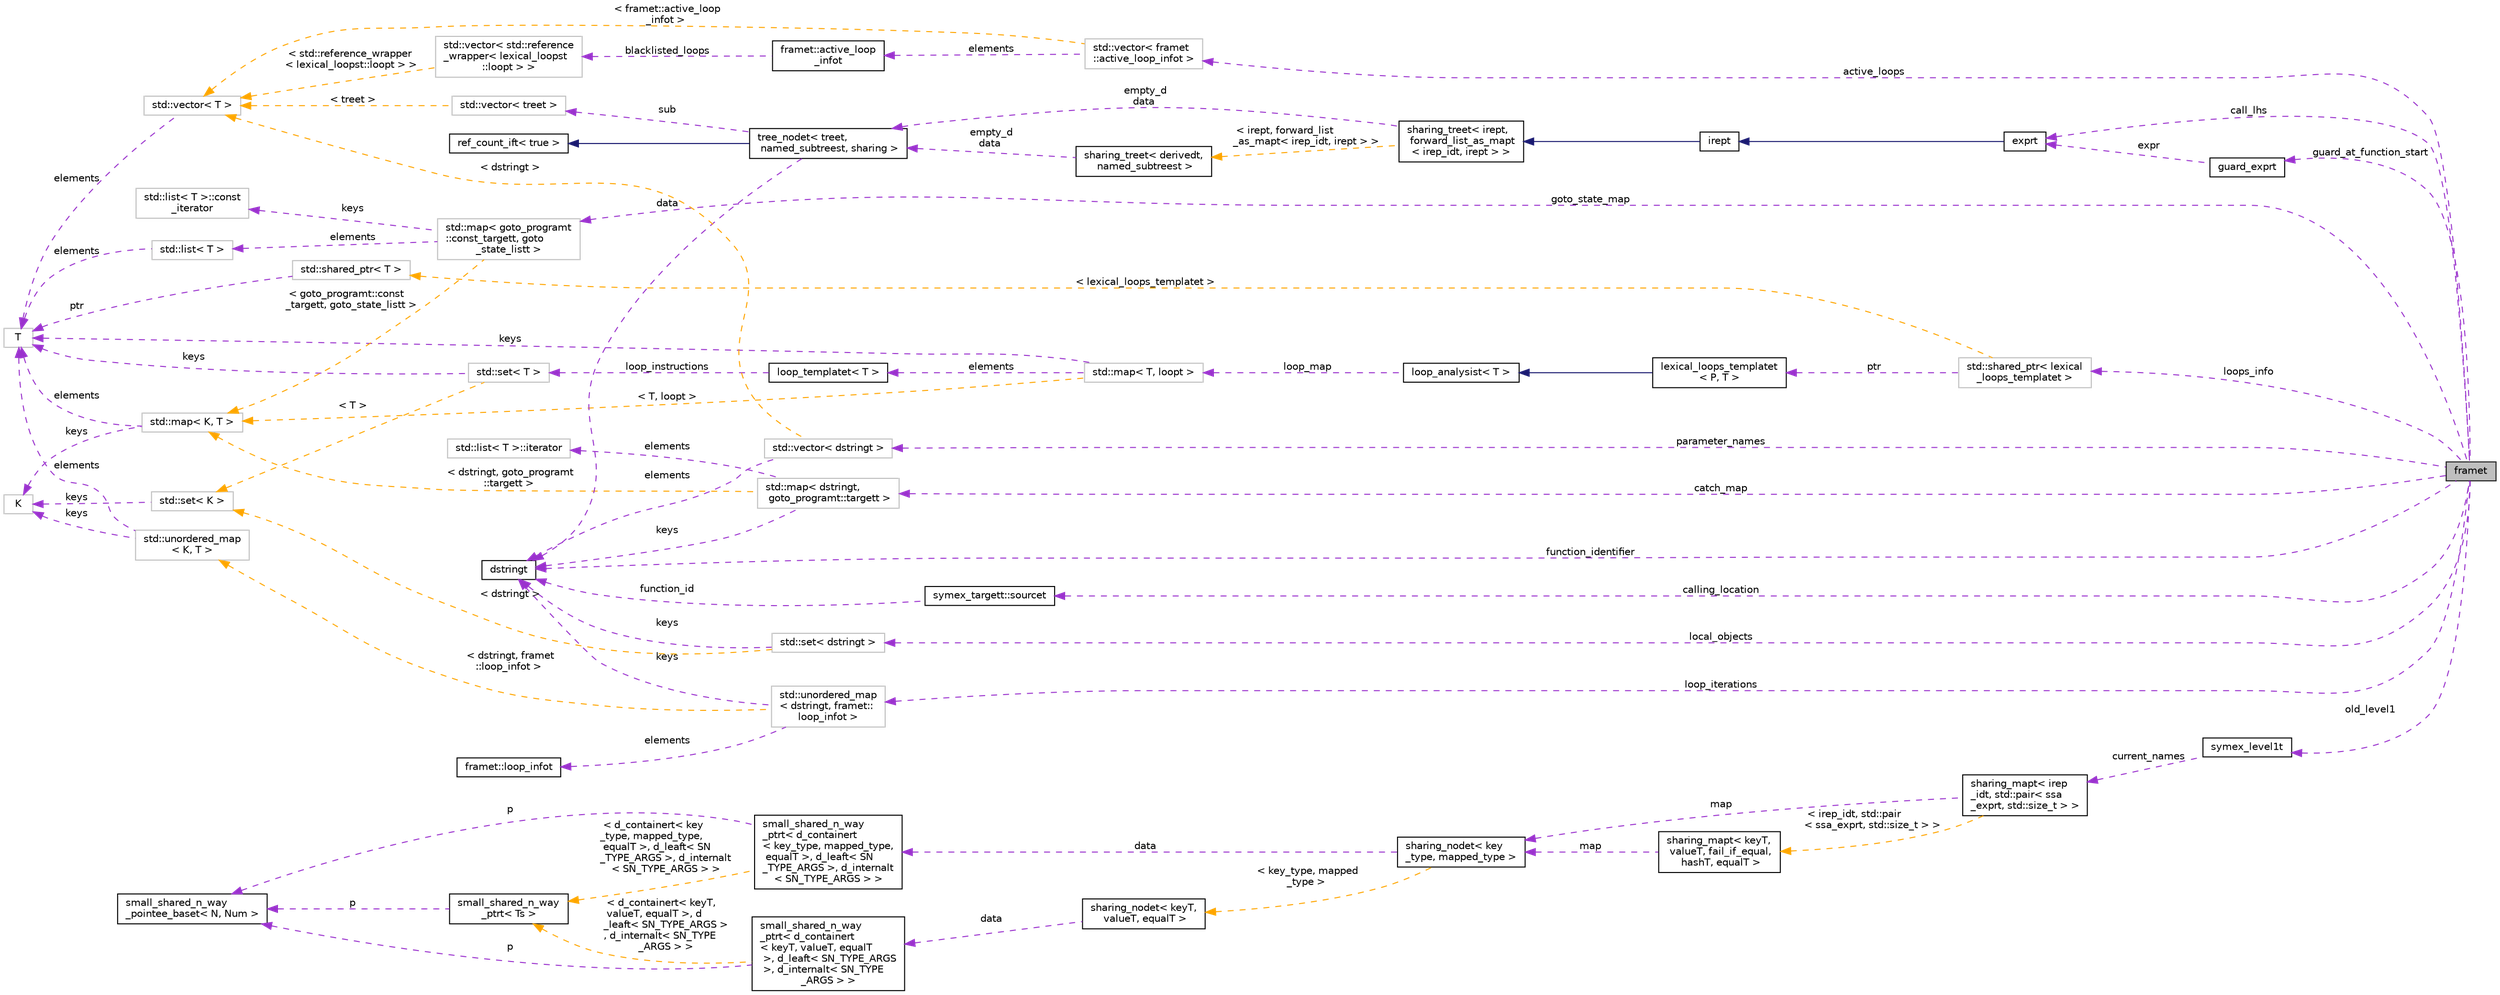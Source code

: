 digraph "framet"
{
 // LATEX_PDF_SIZE
  bgcolor="transparent";
  edge [fontname="Helvetica",fontsize="10",labelfontname="Helvetica",labelfontsize="10"];
  node [fontname="Helvetica",fontsize="10",shape=record];
  rankdir="LR";
  Node1 [label="framet",height=0.2,width=0.4,color="black", fillcolor="grey75", style="filled", fontcolor="black",tooltip="Stack frames – these are used for function calls and for exceptions."];
  Node2 -> Node1 [dir="back",color="darkorchid3",fontsize="10",style="dashed",label=" goto_state_map" ,fontname="Helvetica"];
  Node2 [label="std::map\< goto_programt\l::const_targett, goto\l_state_listt \>",height=0.2,width=0.4,color="grey75",tooltip=" "];
  Node3 -> Node2 [dir="back",color="darkorchid3",fontsize="10",style="dashed",label=" elements" ,fontname="Helvetica"];
  Node3 [label="std::list\< T \>",height=0.2,width=0.4,color="grey75",tooltip="STL class."];
  Node4 -> Node3 [dir="back",color="darkorchid3",fontsize="10",style="dashed",label=" elements" ,fontname="Helvetica"];
  Node4 [label="T",height=0.2,width=0.4,color="grey75",tooltip=" "];
  Node5 -> Node2 [dir="back",color="darkorchid3",fontsize="10",style="dashed",label=" keys" ,fontname="Helvetica"];
  Node5 [label="std::list\< T \>::const\l_iterator",height=0.2,width=0.4,color="grey75",tooltip="STL iterator class."];
  Node6 -> Node2 [dir="back",color="orange",fontsize="10",style="dashed",label=" \< goto_programt::const\l_targett, goto_state_listt \>" ,fontname="Helvetica"];
  Node6 [label="std::map\< K, T \>",height=0.2,width=0.4,color="grey75",tooltip="STL class."];
  Node7 -> Node6 [dir="back",color="darkorchid3",fontsize="10",style="dashed",label=" keys" ,fontname="Helvetica"];
  Node7 [label="K",height=0.2,width=0.4,color="grey75",tooltip=" "];
  Node4 -> Node6 [dir="back",color="darkorchid3",fontsize="10",style="dashed",label=" elements" ,fontname="Helvetica"];
  Node8 -> Node1 [dir="back",color="darkorchid3",fontsize="10",style="dashed",label=" loop_iterations" ,fontname="Helvetica"];
  Node8 [label="std::unordered_map\l\< dstringt, framet::\lloop_infot \>",height=0.2,width=0.4,color="grey75",tooltip=" "];
  Node9 -> Node8 [dir="back",color="darkorchid3",fontsize="10",style="dashed",label=" keys" ,fontname="Helvetica"];
  Node9 [label="dstringt",height=0.2,width=0.4,color="black",URL="$classdstringt.html",tooltip="dstringt has one field, an unsigned integer no which is an index into a static table of strings."];
  Node10 -> Node8 [dir="back",color="darkorchid3",fontsize="10",style="dashed",label=" elements" ,fontname="Helvetica"];
  Node10 [label="framet::loop_infot",height=0.2,width=0.4,color="black",URL="$structframet_1_1loop__infot.html",tooltip=" "];
  Node11 -> Node8 [dir="back",color="orange",fontsize="10",style="dashed",label=" \< dstringt, framet\l::loop_infot \>" ,fontname="Helvetica"];
  Node11 [label="std::unordered_map\l\< K, T \>",height=0.2,width=0.4,color="grey75",tooltip="STL class."];
  Node7 -> Node11 [dir="back",color="darkorchid3",fontsize="10",style="dashed",label=" keys" ,fontname="Helvetica"];
  Node4 -> Node11 [dir="back",color="darkorchid3",fontsize="10",style="dashed",label=" elements" ,fontname="Helvetica"];
  Node12 -> Node1 [dir="back",color="darkorchid3",fontsize="10",style="dashed",label=" loops_info" ,fontname="Helvetica"];
  Node12 [label="std::shared_ptr\< lexical\l_loops_templatet \>",height=0.2,width=0.4,color="grey75",tooltip=" "];
  Node13 -> Node12 [dir="back",color="darkorchid3",fontsize="10",style="dashed",label=" ptr" ,fontname="Helvetica"];
  Node13 [label="lexical_loops_templatet\l\< P, T \>",height=0.2,width=0.4,color="black",URL="$classlexical__loops__templatet.html",tooltip="Main driver for working out if a class (normally goto_programt) has any lexical loops."];
  Node14 -> Node13 [dir="back",color="midnightblue",fontsize="10",style="solid",fontname="Helvetica"];
  Node14 [label="loop_analysist\< T \>",height=0.2,width=0.4,color="black",URL="$classloop__analysist.html",tooltip=" "];
  Node15 -> Node14 [dir="back",color="darkorchid3",fontsize="10",style="dashed",label=" loop_map" ,fontname="Helvetica"];
  Node15 [label="std::map\< T, loopt \>",height=0.2,width=0.4,color="grey75",tooltip=" "];
  Node16 -> Node15 [dir="back",color="darkorchid3",fontsize="10",style="dashed",label=" elements" ,fontname="Helvetica"];
  Node16 [label="loop_templatet\< T \>",height=0.2,width=0.4,color="black",URL="$classloop__templatet.html",tooltip="A loop, specified as a set of instructions."];
  Node17 -> Node16 [dir="back",color="darkorchid3",fontsize="10",style="dashed",label=" loop_instructions" ,fontname="Helvetica"];
  Node17 [label="std::set\< T \>",height=0.2,width=0.4,color="grey75",tooltip=" "];
  Node4 -> Node17 [dir="back",color="darkorchid3",fontsize="10",style="dashed",label=" keys" ,fontname="Helvetica"];
  Node18 -> Node17 [dir="back",color="orange",fontsize="10",style="dashed",label=" \< T \>" ,fontname="Helvetica"];
  Node18 [label="std::set\< K \>",height=0.2,width=0.4,color="grey75",tooltip="STL class."];
  Node7 -> Node18 [dir="back",color="darkorchid3",fontsize="10",style="dashed",label=" keys" ,fontname="Helvetica"];
  Node4 -> Node15 [dir="back",color="darkorchid3",fontsize="10",style="dashed",label=" keys" ,fontname="Helvetica"];
  Node6 -> Node15 [dir="back",color="orange",fontsize="10",style="dashed",label=" \< T, loopt \>" ,fontname="Helvetica"];
  Node19 -> Node12 [dir="back",color="orange",fontsize="10",style="dashed",label=" \< lexical_loops_templatet \>" ,fontname="Helvetica"];
  Node19 [label="std::shared_ptr\< T \>",height=0.2,width=0.4,color="grey75",tooltip="STL class."];
  Node4 -> Node19 [dir="back",color="darkorchid3",fontsize="10",style="dashed",label=" ptr" ,fontname="Helvetica"];
  Node20 -> Node1 [dir="back",color="darkorchid3",fontsize="10",style="dashed",label=" catch_map" ,fontname="Helvetica"];
  Node20 [label="std::map\< dstringt,\l goto_programt::targett \>",height=0.2,width=0.4,color="grey75",tooltip=" "];
  Node9 -> Node20 [dir="back",color="darkorchid3",fontsize="10",style="dashed",label=" keys" ,fontname="Helvetica"];
  Node21 -> Node20 [dir="back",color="darkorchid3",fontsize="10",style="dashed",label=" elements" ,fontname="Helvetica"];
  Node21 [label="std::list\< T \>::iterator",height=0.2,width=0.4,color="grey75",tooltip="STL iterator class."];
  Node6 -> Node20 [dir="back",color="orange",fontsize="10",style="dashed",label=" \< dstringt, goto_programt\l::targett \>" ,fontname="Helvetica"];
  Node22 -> Node1 [dir="back",color="darkorchid3",fontsize="10",style="dashed",label=" guard_at_function_start" ,fontname="Helvetica"];
  Node22 [label="guard_exprt",height=0.2,width=0.4,color="black",URL="$classguard__exprt.html",tooltip=" "];
  Node23 -> Node22 [dir="back",color="darkorchid3",fontsize="10",style="dashed",label=" expr" ,fontname="Helvetica"];
  Node23 [label="exprt",height=0.2,width=0.4,color="black",URL="$classexprt.html",tooltip="Base class for all expressions."];
  Node24 -> Node23 [dir="back",color="midnightblue",fontsize="10",style="solid",fontname="Helvetica"];
  Node24 [label="irept",height=0.2,width=0.4,color="black",URL="$classirept.html",tooltip="There are a large number of kinds of tree structured or tree-like data in CPROVER."];
  Node25 -> Node24 [dir="back",color="midnightblue",fontsize="10",style="solid",fontname="Helvetica"];
  Node25 [label="sharing_treet\< irept,\l forward_list_as_mapt\l\< irep_idt, irept \> \>",height=0.2,width=0.4,color="black",URL="$classsharing__treet.html",tooltip=" "];
  Node26 -> Node25 [dir="back",color="darkorchid3",fontsize="10",style="dashed",label=" empty_d\ndata" ,fontname="Helvetica"];
  Node26 [label="tree_nodet\< treet,\l named_subtreest, sharing \>",height=0.2,width=0.4,color="black",URL="$classtree__nodet.html",tooltip="A node with data in a tree, it contains:"];
  Node27 -> Node26 [dir="back",color="midnightblue",fontsize="10",style="solid",fontname="Helvetica"];
  Node27 [label="ref_count_ift\< true \>",height=0.2,width=0.4,color="black",URL="$structref__count__ift_3_01true_01_4.html",tooltip=" "];
  Node28 -> Node26 [dir="back",color="darkorchid3",fontsize="10",style="dashed",label=" sub" ,fontname="Helvetica"];
  Node28 [label="std::vector\< treet \>",height=0.2,width=0.4,color="grey75",tooltip=" "];
  Node29 -> Node28 [dir="back",color="orange",fontsize="10",style="dashed",label=" \< treet \>" ,fontname="Helvetica"];
  Node29 [label="std::vector\< T \>",height=0.2,width=0.4,color="grey75",tooltip="STL class."];
  Node4 -> Node29 [dir="back",color="darkorchid3",fontsize="10",style="dashed",label=" elements" ,fontname="Helvetica"];
  Node9 -> Node26 [dir="back",color="darkorchid3",fontsize="10",style="dashed",label=" data" ,fontname="Helvetica"];
  Node30 -> Node25 [dir="back",color="orange",fontsize="10",style="dashed",label=" \< irept, forward_list\l_as_mapt\< irep_idt, irept \> \>" ,fontname="Helvetica"];
  Node30 [label="sharing_treet\< derivedt,\l named_subtreest \>",height=0.2,width=0.4,color="black",URL="$classsharing__treet.html",tooltip="Base class for tree-like data structures with sharing."];
  Node26 -> Node30 [dir="back",color="darkorchid3",fontsize="10",style="dashed",label=" empty_d\ndata" ,fontname="Helvetica"];
  Node9 -> Node1 [dir="back",color="darkorchid3",fontsize="10",style="dashed",label=" function_identifier" ,fontname="Helvetica"];
  Node23 -> Node1 [dir="back",color="darkorchid3",fontsize="10",style="dashed",label=" call_lhs" ,fontname="Helvetica"];
  Node31 -> Node1 [dir="back",color="darkorchid3",fontsize="10",style="dashed",label=" calling_location" ,fontname="Helvetica"];
  Node31 [label="symex_targett::sourcet",height=0.2,width=0.4,color="black",URL="$structsymex__targett_1_1sourcet.html",tooltip="Identifies source in the context of symbolic execution."];
  Node9 -> Node31 [dir="back",color="darkorchid3",fontsize="10",style="dashed",label=" function_id" ,fontname="Helvetica"];
  Node32 -> Node1 [dir="back",color="darkorchid3",fontsize="10",style="dashed",label=" local_objects" ,fontname="Helvetica"];
  Node32 [label="std::set\< dstringt \>",height=0.2,width=0.4,color="grey75",tooltip=" "];
  Node9 -> Node32 [dir="back",color="darkorchid3",fontsize="10",style="dashed",label=" keys" ,fontname="Helvetica"];
  Node18 -> Node32 [dir="back",color="orange",fontsize="10",style="dashed",label=" \< dstringt \>" ,fontname="Helvetica"];
  Node33 -> Node1 [dir="back",color="darkorchid3",fontsize="10",style="dashed",label=" active_loops" ,fontname="Helvetica"];
  Node33 [label="std::vector\< framet\l::active_loop_infot \>",height=0.2,width=0.4,color="grey75",tooltip=" "];
  Node34 -> Node33 [dir="back",color="darkorchid3",fontsize="10",style="dashed",label=" elements" ,fontname="Helvetica"];
  Node34 [label="framet::active_loop\l_infot",height=0.2,width=0.4,color="black",URL="$classframet_1_1active__loop__infot.html",tooltip=" "];
  Node35 -> Node34 [dir="back",color="darkorchid3",fontsize="10",style="dashed",label=" blacklisted_loops" ,fontname="Helvetica"];
  Node35 [label="std::vector\< std::reference\l_wrapper\< lexical_loopst\l::loopt \> \>",height=0.2,width=0.4,color="grey75",tooltip=" "];
  Node29 -> Node35 [dir="back",color="orange",fontsize="10",style="dashed",label=" \< std::reference_wrapper\l\< lexical_loopst::loopt \> \>" ,fontname="Helvetica"];
  Node29 -> Node33 [dir="back",color="orange",fontsize="10",style="dashed",label=" \< framet::active_loop\l_infot \>" ,fontname="Helvetica"];
  Node36 -> Node1 [dir="back",color="darkorchid3",fontsize="10",style="dashed",label=" parameter_names" ,fontname="Helvetica"];
  Node36 [label="std::vector\< dstringt \>",height=0.2,width=0.4,color="grey75",tooltip=" "];
  Node9 -> Node36 [dir="back",color="darkorchid3",fontsize="10",style="dashed",label=" elements" ,fontname="Helvetica"];
  Node29 -> Node36 [dir="back",color="orange",fontsize="10",style="dashed",label=" \< dstringt \>" ,fontname="Helvetica"];
  Node37 -> Node1 [dir="back",color="darkorchid3",fontsize="10",style="dashed",label=" old_level1" ,fontname="Helvetica"];
  Node37 [label="symex_level1t",height=0.2,width=0.4,color="black",URL="$structsymex__level1t.html",tooltip="Functor to set the level 1 renaming of SSA expressions."];
  Node38 -> Node37 [dir="back",color="darkorchid3",fontsize="10",style="dashed",label=" current_names" ,fontname="Helvetica"];
  Node38 [label="sharing_mapt\< irep\l_idt, std::pair\< ssa\l_exprt, std::size_t \> \>",height=0.2,width=0.4,color="black",URL="$classsharing__mapt.html",tooltip=" "];
  Node39 -> Node38 [dir="back",color="darkorchid3",fontsize="10",style="dashed",label=" map" ,fontname="Helvetica"];
  Node39 [label="sharing_nodet\< key\l_type, mapped_type \>",height=0.2,width=0.4,color="black",URL="$classsharing__nodet.html",tooltip=" "];
  Node40 -> Node39 [dir="back",color="darkorchid3",fontsize="10",style="dashed",label=" data" ,fontname="Helvetica"];
  Node40 [label="small_shared_n_way\l_ptrt\< d_containert\l\< key_type, mapped_type,\l equalT \>, d_leaft\< SN\l_TYPE_ARGS \>, d_internalt\l\< SN_TYPE_ARGS \> \>",height=0.2,width=0.4,color="black",URL="$classsmall__shared__n__way__ptrt.html",tooltip=" "];
  Node41 -> Node40 [dir="back",color="darkorchid3",fontsize="10",style="dashed",label=" p" ,fontname="Helvetica"];
  Node41 [label="small_shared_n_way\l_pointee_baset\< N, Num \>",height=0.2,width=0.4,color="black",URL="$classsmall__shared__n__way__pointee__baset.html",tooltip=" "];
  Node42 -> Node40 [dir="back",color="orange",fontsize="10",style="dashed",label=" \< d_containert\< key\l_type, mapped_type,\l equalT \>, d_leaft\< SN\l_TYPE_ARGS \>, d_internalt\l\< SN_TYPE_ARGS \> \>" ,fontname="Helvetica"];
  Node42 [label="small_shared_n_way\l_ptrt\< Ts \>",height=0.2,width=0.4,color="black",URL="$classsmall__shared__n__way__ptrt.html",tooltip="This class is similar to small_shared_ptrt and boost's intrusive_ptr."];
  Node41 -> Node42 [dir="back",color="darkorchid3",fontsize="10",style="dashed",label=" p" ,fontname="Helvetica"];
  Node43 -> Node39 [dir="back",color="orange",fontsize="10",style="dashed",label=" \< key_type, mapped\l_type \>" ,fontname="Helvetica"];
  Node43 [label="sharing_nodet\< keyT,\l valueT, equalT \>",height=0.2,width=0.4,color="black",URL="$classsharing__nodet.html",tooltip=" "];
  Node44 -> Node43 [dir="back",color="darkorchid3",fontsize="10",style="dashed",label=" data" ,fontname="Helvetica"];
  Node44 [label="small_shared_n_way\l_ptrt\< d_containert\l\< keyT, valueT, equalT\l \>, d_leaft\< SN_TYPE_ARGS\l \>, d_internalt\< SN_TYPE\l_ARGS \> \>",height=0.2,width=0.4,color="black",URL="$classsmall__shared__n__way__ptrt.html",tooltip=" "];
  Node41 -> Node44 [dir="back",color="darkorchid3",fontsize="10",style="dashed",label=" p" ,fontname="Helvetica"];
  Node42 -> Node44 [dir="back",color="orange",fontsize="10",style="dashed",label=" \< d_containert\< keyT,\l valueT, equalT \>, d\l_leaft\< SN_TYPE_ARGS \>\l, d_internalt\< SN_TYPE\l_ARGS \> \>" ,fontname="Helvetica"];
  Node45 -> Node38 [dir="back",color="orange",fontsize="10",style="dashed",label=" \< irep_idt, std::pair\l\< ssa_exprt, std::size_t \> \>" ,fontname="Helvetica"];
  Node45 [label="sharing_mapt\< keyT,\l valueT, fail_if_equal,\l hashT, equalT \>",height=0.2,width=0.4,color="black",URL="$classsharing__mapt.html",tooltip="A map implemented as a tree where subtrees can be shared between different maps."];
  Node39 -> Node45 [dir="back",color="darkorchid3",fontsize="10",style="dashed",label=" map" ,fontname="Helvetica"];
}
